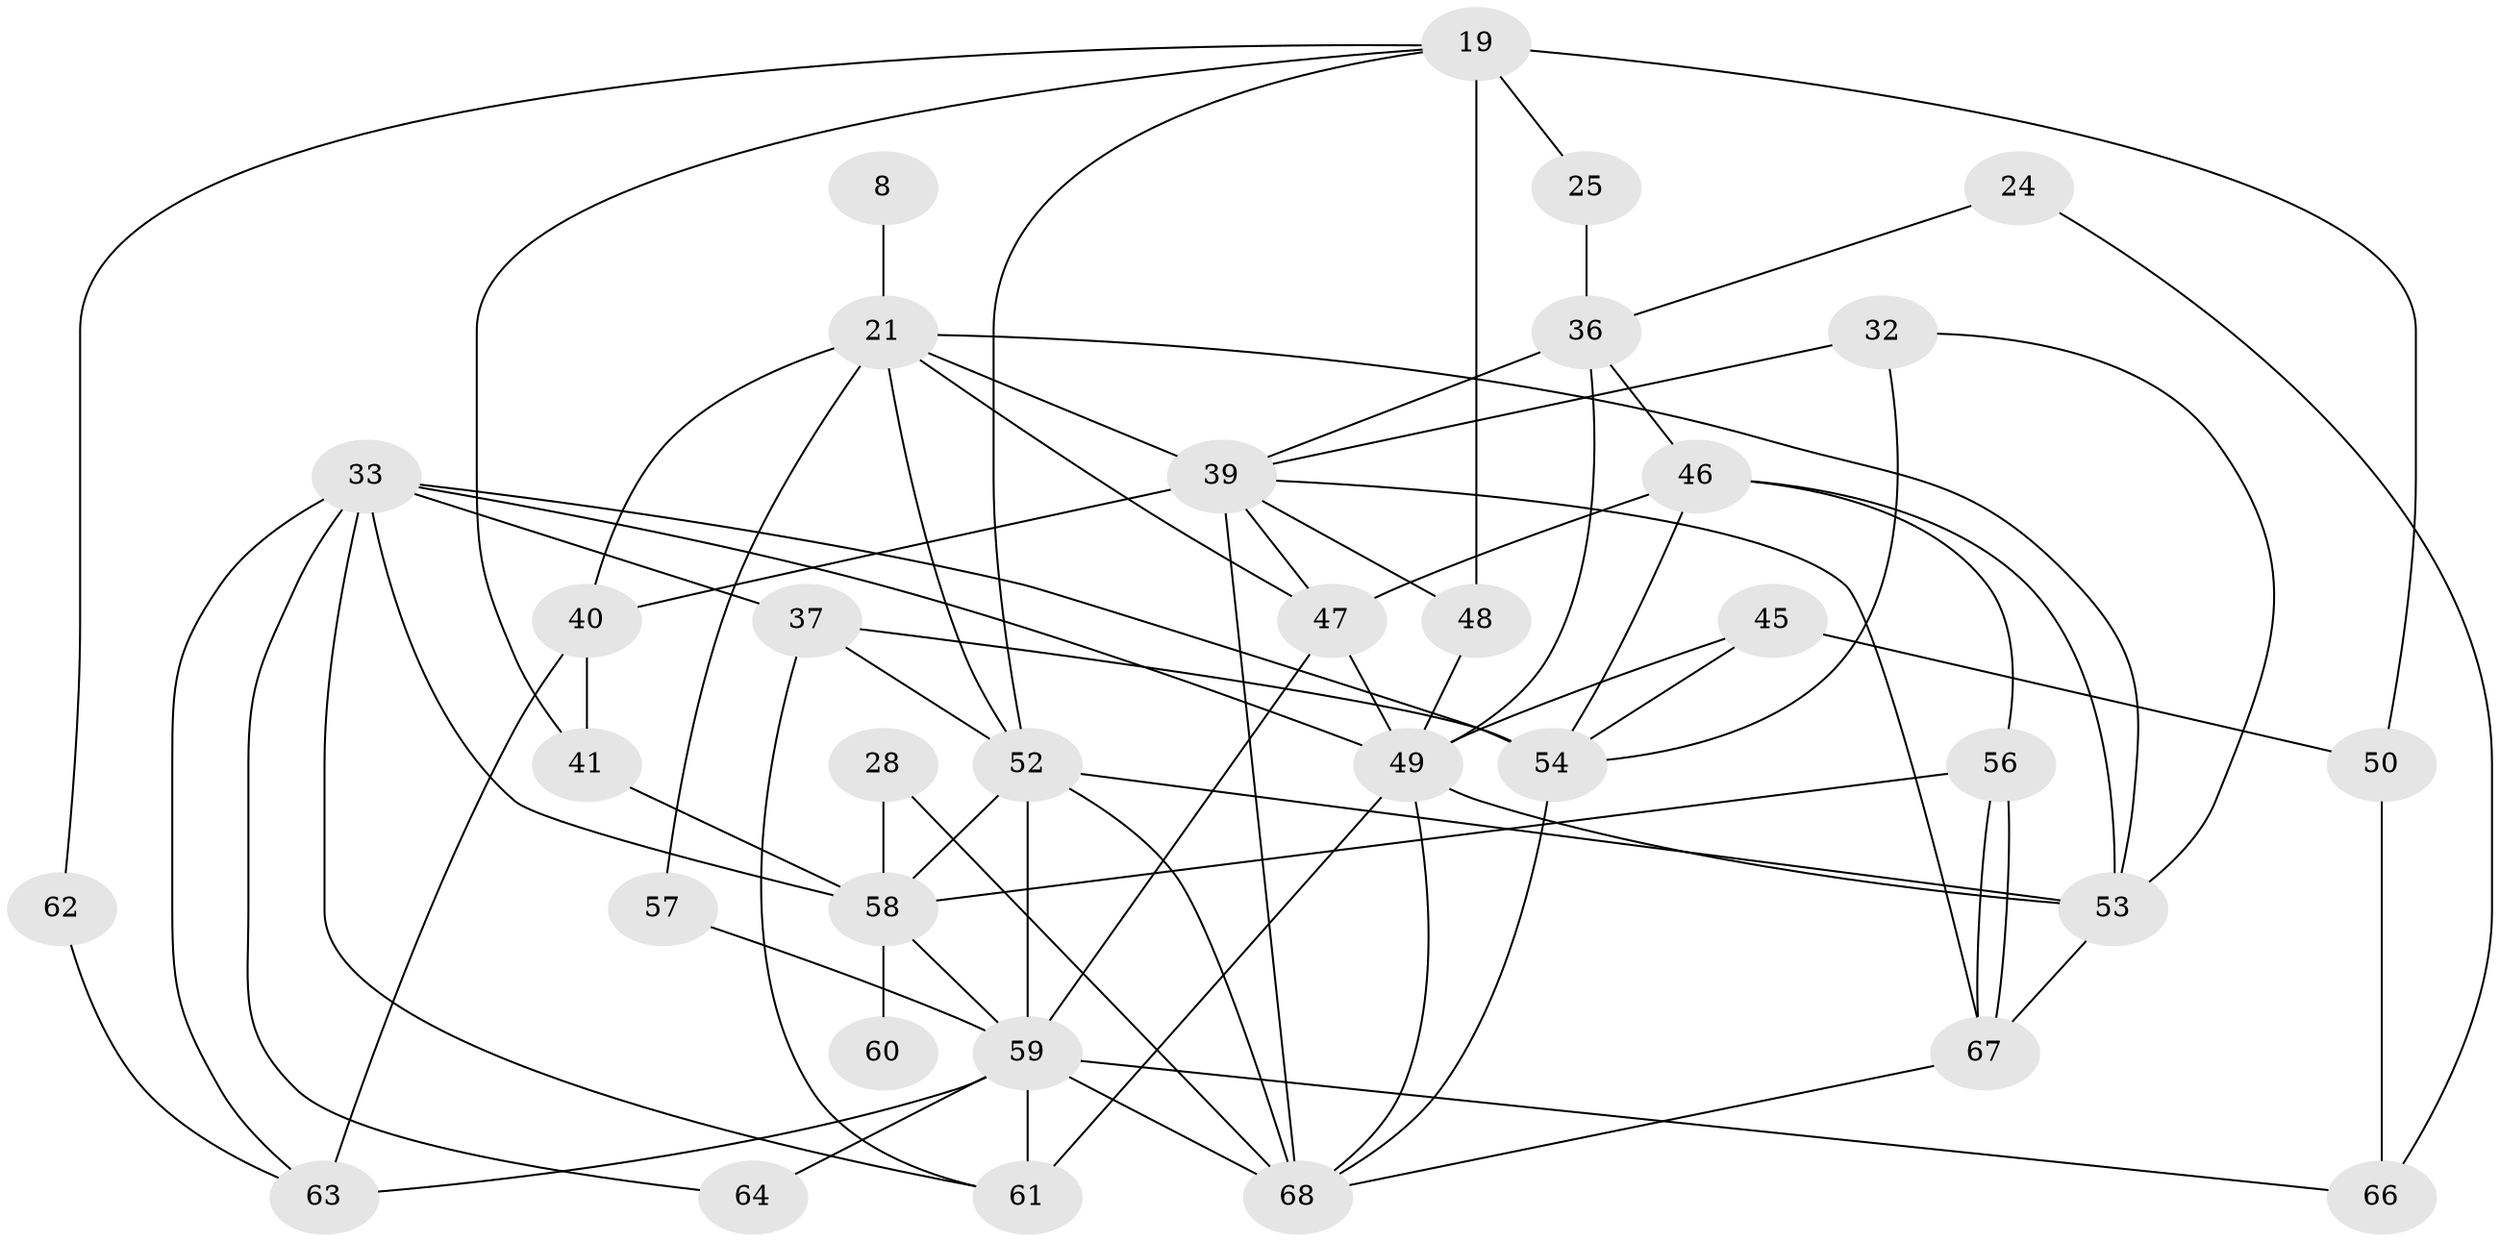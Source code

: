 // original degree distribution, {7: 0.07352941176470588, 4: 0.22058823529411764, 5: 0.16176470588235295, 6: 0.08823529411764706, 2: 0.19117647058823528, 3: 0.25, 9: 0.014705882352941176}
// Generated by graph-tools (version 1.1) at 2025/51/03/09/25 04:51:16]
// undirected, 34 vertices, 75 edges
graph export_dot {
graph [start="1"]
  node [color=gray90,style=filled];
  8;
  19 [super="+4"];
  21 [super="+1"];
  24;
  25;
  28;
  32;
  33 [super="+30"];
  36;
  37;
  39 [super="+29+38"];
  40;
  41 [super="+26"];
  45;
  46;
  47 [super="+27"];
  48;
  49 [super="+18+35"];
  50;
  52 [super="+6+31"];
  53 [super="+15+43"];
  54 [super="+34"];
  56;
  57;
  58 [super="+12+14+17+55"];
  59 [super="+10+42+23"];
  60 [super="+44"];
  61 [super="+51"];
  62;
  63 [super="+2"];
  64;
  66;
  67 [super="+7"];
  68 [super="+22+65"];
  8 -- 21 [weight=2];
  19 -- 50 [weight=2];
  19 -- 25;
  19 -- 48 [weight=2];
  19 -- 52 [weight=2];
  19 -- 62;
  19 -- 41;
  21 -- 47 [weight=2];
  21 -- 39 [weight=2];
  21 -- 57;
  21 -- 40;
  21 -- 52;
  21 -- 53;
  24 -- 36;
  24 -- 66;
  25 -- 36;
  28 -- 58;
  28 -- 68;
  32 -- 53;
  32 -- 39;
  32 -- 54;
  33 -- 63 [weight=2];
  33 -- 61;
  33 -- 64;
  33 -- 37;
  33 -- 58 [weight=2];
  33 -- 54;
  33 -- 49 [weight=2];
  36 -- 46;
  36 -- 39 [weight=2];
  36 -- 49;
  37 -- 54;
  37 -- 61 [weight=2];
  37 -- 52 [weight=2];
  39 -- 48;
  39 -- 40 [weight=3];
  39 -- 67;
  39 -- 68 [weight=2];
  39 -- 47;
  40 -- 63 [weight=2];
  40 -- 41;
  41 -- 58 [weight=2];
  45 -- 54;
  45 -- 50;
  45 -- 49;
  46 -- 56;
  46 -- 54;
  46 -- 47;
  46 -- 53;
  47 -- 49 [weight=2];
  47 -- 59;
  48 -- 49;
  49 -- 61;
  49 -- 53;
  49 -- 68;
  50 -- 66;
  52 -- 68;
  52 -- 58;
  52 -- 59;
  52 -- 53;
  53 -- 67;
  54 -- 68 [weight=2];
  56 -- 67;
  56 -- 67;
  56 -- 58;
  57 -- 59;
  58 -- 59 [weight=4];
  58 -- 60 [weight=3];
  59 -- 61 [weight=3];
  59 -- 66;
  59 -- 64;
  59 -- 63;
  59 -- 68 [weight=2];
  62 -- 63;
  67 -- 68;
}

